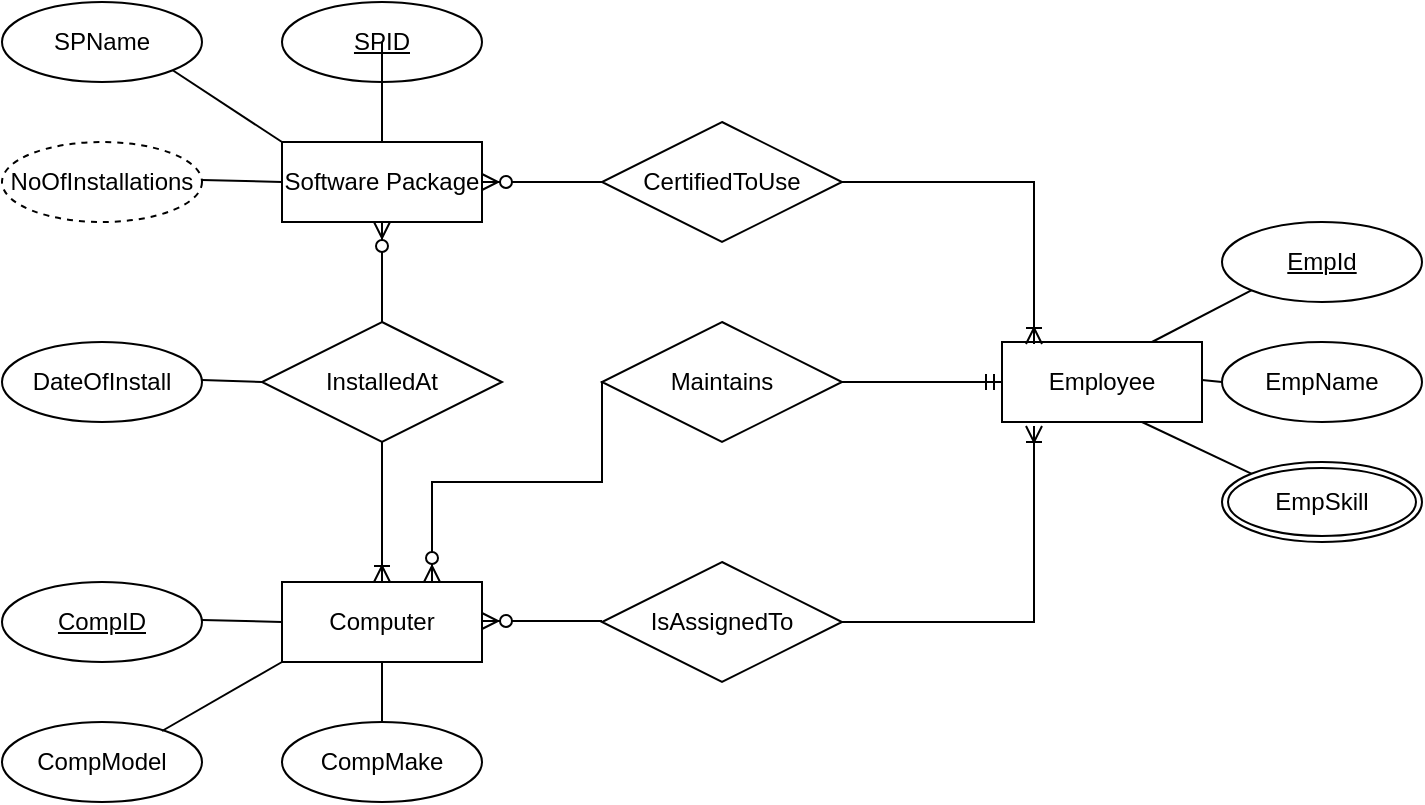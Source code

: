 <mxfile version="15.9.6" type="github">
  <diagram id="N6zyWGAPHFGZVjDJTGo3" name="Page-1">
    <mxGraphModel dx="1422" dy="705" grid="1" gridSize="10" guides="1" tooltips="1" connect="1" arrows="1" fold="1" page="1" pageScale="1" pageWidth="850" pageHeight="1100" math="0" shadow="0">
      <root>
        <mxCell id="0" />
        <mxCell id="1" parent="0" />
        <mxCell id="ZYUGhNTE9C0X9Pmf1UJG-1" value="Software Package" style="whiteSpace=wrap;html=1;align=center;" vertex="1" parent="1">
          <mxGeometry x="190" y="190" width="100" height="40" as="geometry" />
        </mxCell>
        <mxCell id="ZYUGhNTE9C0X9Pmf1UJG-2" value="Computer" style="whiteSpace=wrap;html=1;align=center;" vertex="1" parent="1">
          <mxGeometry x="190" y="410" width="100" height="40" as="geometry" />
        </mxCell>
        <mxCell id="ZYUGhNTE9C0X9Pmf1UJG-3" value="Employee" style="whiteSpace=wrap;html=1;align=center;" vertex="1" parent="1">
          <mxGeometry x="550" y="290" width="100" height="40" as="geometry" />
        </mxCell>
        <mxCell id="ZYUGhNTE9C0X9Pmf1UJG-4" value="CertifiedToUse" style="shape=rhombus;perimeter=rhombusPerimeter;whiteSpace=wrap;html=1;align=center;" vertex="1" parent="1">
          <mxGeometry x="350" y="180" width="120" height="60" as="geometry" />
        </mxCell>
        <mxCell id="ZYUGhNTE9C0X9Pmf1UJG-5" value="InstalledAt" style="shape=rhombus;perimeter=rhombusPerimeter;whiteSpace=wrap;html=1;align=center;" vertex="1" parent="1">
          <mxGeometry x="180" y="280" width="120" height="60" as="geometry" />
        </mxCell>
        <mxCell id="ZYUGhNTE9C0X9Pmf1UJG-6" value="Maintains" style="shape=rhombus;perimeter=rhombusPerimeter;whiteSpace=wrap;html=1;align=center;" vertex="1" parent="1">
          <mxGeometry x="350" y="280" width="120" height="60" as="geometry" />
        </mxCell>
        <mxCell id="ZYUGhNTE9C0X9Pmf1UJG-7" value="IsAssignedTo" style="shape=rhombus;perimeter=rhombusPerimeter;whiteSpace=wrap;html=1;align=center;" vertex="1" parent="1">
          <mxGeometry x="350" y="400" width="120" height="60" as="geometry" />
        </mxCell>
        <mxCell id="ZYUGhNTE9C0X9Pmf1UJG-8" value="" style="fontSize=12;html=1;endArrow=ERoneToMany;rounded=0;entryX=0.5;entryY=0;entryDx=0;entryDy=0;" edge="1" parent="1" target="ZYUGhNTE9C0X9Pmf1UJG-2">
          <mxGeometry width="100" height="100" relative="1" as="geometry">
            <mxPoint x="240" y="340" as="sourcePoint" />
            <mxPoint x="340" y="240" as="targetPoint" />
          </mxGeometry>
        </mxCell>
        <mxCell id="ZYUGhNTE9C0X9Pmf1UJG-9" value="" style="fontSize=12;html=1;endArrow=ERoneToMany;rounded=0;entryX=0.16;entryY=0.025;entryDx=0;entryDy=0;entryPerimeter=0;" edge="1" parent="1" target="ZYUGhNTE9C0X9Pmf1UJG-3">
          <mxGeometry width="100" height="100" relative="1" as="geometry">
            <mxPoint x="469" y="210" as="sourcePoint" />
            <mxPoint x="469" y="280" as="targetPoint" />
            <Array as="points">
              <mxPoint x="566" y="210" />
            </Array>
          </mxGeometry>
        </mxCell>
        <mxCell id="ZYUGhNTE9C0X9Pmf1UJG-10" value="" style="fontSize=12;html=1;endArrow=ERoneToMany;rounded=0;entryX=0.16;entryY=1.05;entryDx=0;entryDy=0;entryPerimeter=0;" edge="1" parent="1" target="ZYUGhNTE9C0X9Pmf1UJG-3">
          <mxGeometry width="100" height="100" relative="1" as="geometry">
            <mxPoint x="470" y="430" as="sourcePoint" />
            <mxPoint x="470" y="500" as="targetPoint" />
            <Array as="points">
              <mxPoint x="566" y="430" />
            </Array>
          </mxGeometry>
        </mxCell>
        <mxCell id="ZYUGhNTE9C0X9Pmf1UJG-13" value="" style="fontSize=12;html=1;endArrow=ERzeroToMany;endFill=1;rounded=0;entryX=1;entryY=0.5;entryDx=0;entryDy=0;" edge="1" parent="1" target="ZYUGhNTE9C0X9Pmf1UJG-1">
          <mxGeometry width="100" height="100" relative="1" as="geometry">
            <mxPoint x="350" y="210" as="sourcePoint" />
            <mxPoint x="450" y="110" as="targetPoint" />
          </mxGeometry>
        </mxCell>
        <mxCell id="ZYUGhNTE9C0X9Pmf1UJG-14" value="" style="fontSize=12;html=1;endArrow=ERzeroToMany;endFill=1;rounded=0;entryX=1;entryY=0.5;entryDx=0;entryDy=0;exitX=0.5;exitY=0;exitDx=0;exitDy=0;" edge="1" parent="1" source="ZYUGhNTE9C0X9Pmf1UJG-5">
          <mxGeometry width="100" height="100" relative="1" as="geometry">
            <mxPoint x="300" y="230" as="sourcePoint" />
            <mxPoint x="240" y="230" as="targetPoint" />
          </mxGeometry>
        </mxCell>
        <mxCell id="ZYUGhNTE9C0X9Pmf1UJG-15" value="" style="fontSize=12;html=1;endArrow=ERzeroToMany;endFill=1;rounded=0;entryX=0.75;entryY=0;entryDx=0;entryDy=0;edgeStyle=orthogonalEdgeStyle;" edge="1" parent="1" target="ZYUGhNTE9C0X9Pmf1UJG-2">
          <mxGeometry width="100" height="100" relative="1" as="geometry">
            <mxPoint x="350" y="309.5" as="sourcePoint" />
            <mxPoint x="290" y="309.5" as="targetPoint" />
            <Array as="points">
              <mxPoint x="350" y="360" />
              <mxPoint x="265" y="360" />
            </Array>
          </mxGeometry>
        </mxCell>
        <mxCell id="ZYUGhNTE9C0X9Pmf1UJG-16" value="" style="fontSize=12;html=1;endArrow=ERzeroToMany;endFill=1;rounded=0;entryX=1;entryY=0.5;entryDx=0;entryDy=0;" edge="1" parent="1">
          <mxGeometry width="100" height="100" relative="1" as="geometry">
            <mxPoint x="350" y="429.5" as="sourcePoint" />
            <mxPoint x="290" y="429.5" as="targetPoint" />
          </mxGeometry>
        </mxCell>
        <mxCell id="ZYUGhNTE9C0X9Pmf1UJG-17" value="" style="edgeStyle=entityRelationEdgeStyle;fontSize=12;html=1;endArrow=ERmandOne;rounded=0;entryX=0;entryY=0.5;entryDx=0;entryDy=0;" edge="1" parent="1" target="ZYUGhNTE9C0X9Pmf1UJG-3">
          <mxGeometry width="100" height="100" relative="1" as="geometry">
            <mxPoint x="470" y="310" as="sourcePoint" />
            <mxPoint x="570" y="210" as="targetPoint" />
          </mxGeometry>
        </mxCell>
        <mxCell id="ZYUGhNTE9C0X9Pmf1UJG-19" value="SPID" style="ellipse;whiteSpace=wrap;html=1;align=center;fontStyle=4;" vertex="1" parent="1">
          <mxGeometry x="190" y="120" width="100" height="40" as="geometry" />
        </mxCell>
        <mxCell id="ZYUGhNTE9C0X9Pmf1UJG-20" value="CompID" style="ellipse;whiteSpace=wrap;html=1;align=center;fontStyle=4;" vertex="1" parent="1">
          <mxGeometry x="50" y="410" width="100" height="40" as="geometry" />
        </mxCell>
        <mxCell id="ZYUGhNTE9C0X9Pmf1UJG-21" value="EmpId" style="ellipse;whiteSpace=wrap;html=1;align=center;fontStyle=4;" vertex="1" parent="1">
          <mxGeometry x="660" y="230" width="100" height="40" as="geometry" />
        </mxCell>
        <mxCell id="ZYUGhNTE9C0X9Pmf1UJG-22" value="NoOfInstallations" style="ellipse;whiteSpace=wrap;html=1;align=center;dashed=1;" vertex="1" parent="1">
          <mxGeometry x="50" y="190" width="100" height="40" as="geometry" />
        </mxCell>
        <mxCell id="ZYUGhNTE9C0X9Pmf1UJG-23" value="EmpSkill" style="ellipse;shape=doubleEllipse;margin=3;whiteSpace=wrap;html=1;align=center;" vertex="1" parent="1">
          <mxGeometry x="660" y="350" width="100" height="40" as="geometry" />
        </mxCell>
        <mxCell id="ZYUGhNTE9C0X9Pmf1UJG-26" value="SPName" style="ellipse;whiteSpace=wrap;html=1;align=center;" vertex="1" parent="1">
          <mxGeometry x="50" y="120" width="100" height="40" as="geometry" />
        </mxCell>
        <mxCell id="ZYUGhNTE9C0X9Pmf1UJG-27" value="EmpName" style="ellipse;whiteSpace=wrap;html=1;align=center;" vertex="1" parent="1">
          <mxGeometry x="660" y="290" width="100" height="40" as="geometry" />
        </mxCell>
        <mxCell id="ZYUGhNTE9C0X9Pmf1UJG-28" value="DateOfInstall" style="ellipse;whiteSpace=wrap;html=1;align=center;" vertex="1" parent="1">
          <mxGeometry x="50" y="290" width="100" height="40" as="geometry" />
        </mxCell>
        <mxCell id="ZYUGhNTE9C0X9Pmf1UJG-29" value="CompModel" style="ellipse;whiteSpace=wrap;html=1;align=center;" vertex="1" parent="1">
          <mxGeometry x="50" y="480" width="100" height="40" as="geometry" />
        </mxCell>
        <mxCell id="ZYUGhNTE9C0X9Pmf1UJG-30" value="CompMake" style="ellipse;whiteSpace=wrap;html=1;align=center;" vertex="1" parent="1">
          <mxGeometry x="190" y="480" width="100" height="40" as="geometry" />
        </mxCell>
        <mxCell id="ZYUGhNTE9C0X9Pmf1UJG-31" value="" style="endArrow=none;html=1;rounded=0;entryX=0.5;entryY=0;entryDx=0;entryDy=0;" edge="1" parent="1" target="ZYUGhNTE9C0X9Pmf1UJG-1">
          <mxGeometry relative="1" as="geometry">
            <mxPoint x="240" y="140" as="sourcePoint" />
            <mxPoint x="400" y="140" as="targetPoint" />
          </mxGeometry>
        </mxCell>
        <mxCell id="ZYUGhNTE9C0X9Pmf1UJG-33" value="" style="endArrow=none;html=1;rounded=0;entryX=0;entryY=0;entryDx=0;entryDy=0;exitX=1;exitY=1;exitDx=0;exitDy=0;" edge="1" parent="1" source="ZYUGhNTE9C0X9Pmf1UJG-26" target="ZYUGhNTE9C0X9Pmf1UJG-1">
          <mxGeometry relative="1" as="geometry">
            <mxPoint x="110" y="159" as="sourcePoint" />
            <mxPoint x="270" y="159" as="targetPoint" />
          </mxGeometry>
        </mxCell>
        <mxCell id="ZYUGhNTE9C0X9Pmf1UJG-34" value="" style="endArrow=none;html=1;rounded=0;entryX=0;entryY=0.5;entryDx=0;entryDy=0;" edge="1" parent="1" target="ZYUGhNTE9C0X9Pmf1UJG-1">
          <mxGeometry relative="1" as="geometry">
            <mxPoint x="150" y="209" as="sourcePoint" />
            <mxPoint x="255" y="240" as="targetPoint" />
          </mxGeometry>
        </mxCell>
        <mxCell id="ZYUGhNTE9C0X9Pmf1UJG-35" value="" style="endArrow=none;html=1;rounded=0;entryX=0;entryY=0.5;entryDx=0;entryDy=0;" edge="1" parent="1" target="ZYUGhNTE9C0X9Pmf1UJG-27">
          <mxGeometry relative="1" as="geometry">
            <mxPoint x="650" y="309" as="sourcePoint" />
            <mxPoint x="755" y="340" as="targetPoint" />
          </mxGeometry>
        </mxCell>
        <mxCell id="ZYUGhNTE9C0X9Pmf1UJG-36" value="" style="endArrow=none;html=1;rounded=0;entryX=0;entryY=0.5;entryDx=0;entryDy=0;" edge="1" parent="1" target="ZYUGhNTE9C0X9Pmf1UJG-5">
          <mxGeometry relative="1" as="geometry">
            <mxPoint x="150" y="309" as="sourcePoint" />
            <mxPoint x="255" y="340" as="targetPoint" />
          </mxGeometry>
        </mxCell>
        <mxCell id="ZYUGhNTE9C0X9Pmf1UJG-37" value="" style="endArrow=none;html=1;rounded=0;entryX=0;entryY=0.5;entryDx=0;entryDy=0;" edge="1" parent="1" target="ZYUGhNTE9C0X9Pmf1UJG-2">
          <mxGeometry relative="1" as="geometry">
            <mxPoint x="150" y="429" as="sourcePoint" />
            <mxPoint x="255" y="460" as="targetPoint" />
          </mxGeometry>
        </mxCell>
        <mxCell id="ZYUGhNTE9C0X9Pmf1UJG-38" value="" style="endArrow=none;html=1;rounded=0;entryX=0;entryY=1;entryDx=0;entryDy=0;" edge="1" parent="1" target="ZYUGhNTE9C0X9Pmf1UJG-2">
          <mxGeometry relative="1" as="geometry">
            <mxPoint x="130" y="484.5" as="sourcePoint" />
            <mxPoint x="235" y="515.5" as="targetPoint" />
          </mxGeometry>
        </mxCell>
        <mxCell id="ZYUGhNTE9C0X9Pmf1UJG-39" value="" style="endArrow=none;html=1;rounded=0;entryX=0.5;entryY=1;entryDx=0;entryDy=0;" edge="1" parent="1" target="ZYUGhNTE9C0X9Pmf1UJG-2">
          <mxGeometry relative="1" as="geometry">
            <mxPoint x="240" y="480" as="sourcePoint" />
            <mxPoint x="345" y="511" as="targetPoint" />
          </mxGeometry>
        </mxCell>
        <mxCell id="ZYUGhNTE9C0X9Pmf1UJG-40" value="" style="endArrow=none;html=1;rounded=0;exitX=0.75;exitY=0;exitDx=0;exitDy=0;entryX=0;entryY=1;entryDx=0;entryDy=0;" edge="1" parent="1" source="ZYUGhNTE9C0X9Pmf1UJG-3" target="ZYUGhNTE9C0X9Pmf1UJG-21">
          <mxGeometry relative="1" as="geometry">
            <mxPoint x="650" y="290" as="sourcePoint" />
            <mxPoint x="680" y="260" as="targetPoint" />
          </mxGeometry>
        </mxCell>
        <mxCell id="ZYUGhNTE9C0X9Pmf1UJG-41" value="" style="endArrow=none;html=1;rounded=0;entryX=0;entryY=0;entryDx=0;entryDy=0;" edge="1" parent="1" target="ZYUGhNTE9C0X9Pmf1UJG-23">
          <mxGeometry relative="1" as="geometry">
            <mxPoint x="620" y="330" as="sourcePoint" />
            <mxPoint x="725" y="361" as="targetPoint" />
          </mxGeometry>
        </mxCell>
      </root>
    </mxGraphModel>
  </diagram>
</mxfile>
